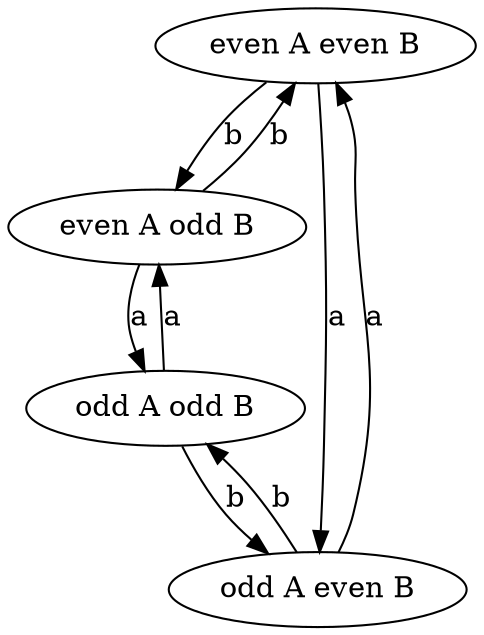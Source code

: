 digraph G {
4464638992 [label="even A even B"];
4464638992 -> 4467101024 [label=b];
4464638992 -> 4467105008 [label=a];
4467101024 [label="even A odd B"];
4467101024 -> 4464638992 [label=b];
4467101024 -> 4467102992 [label=a];
4467102992 [label="odd A odd B"];
4467102992 -> 4467101024 [label=a];
4467102992 -> 4467105008 [label=b];
4467105008 [label="odd A even B"];
4467105008 -> 4464638992 [label=a];
4467105008 -> 4467102992 [label=b];
}
